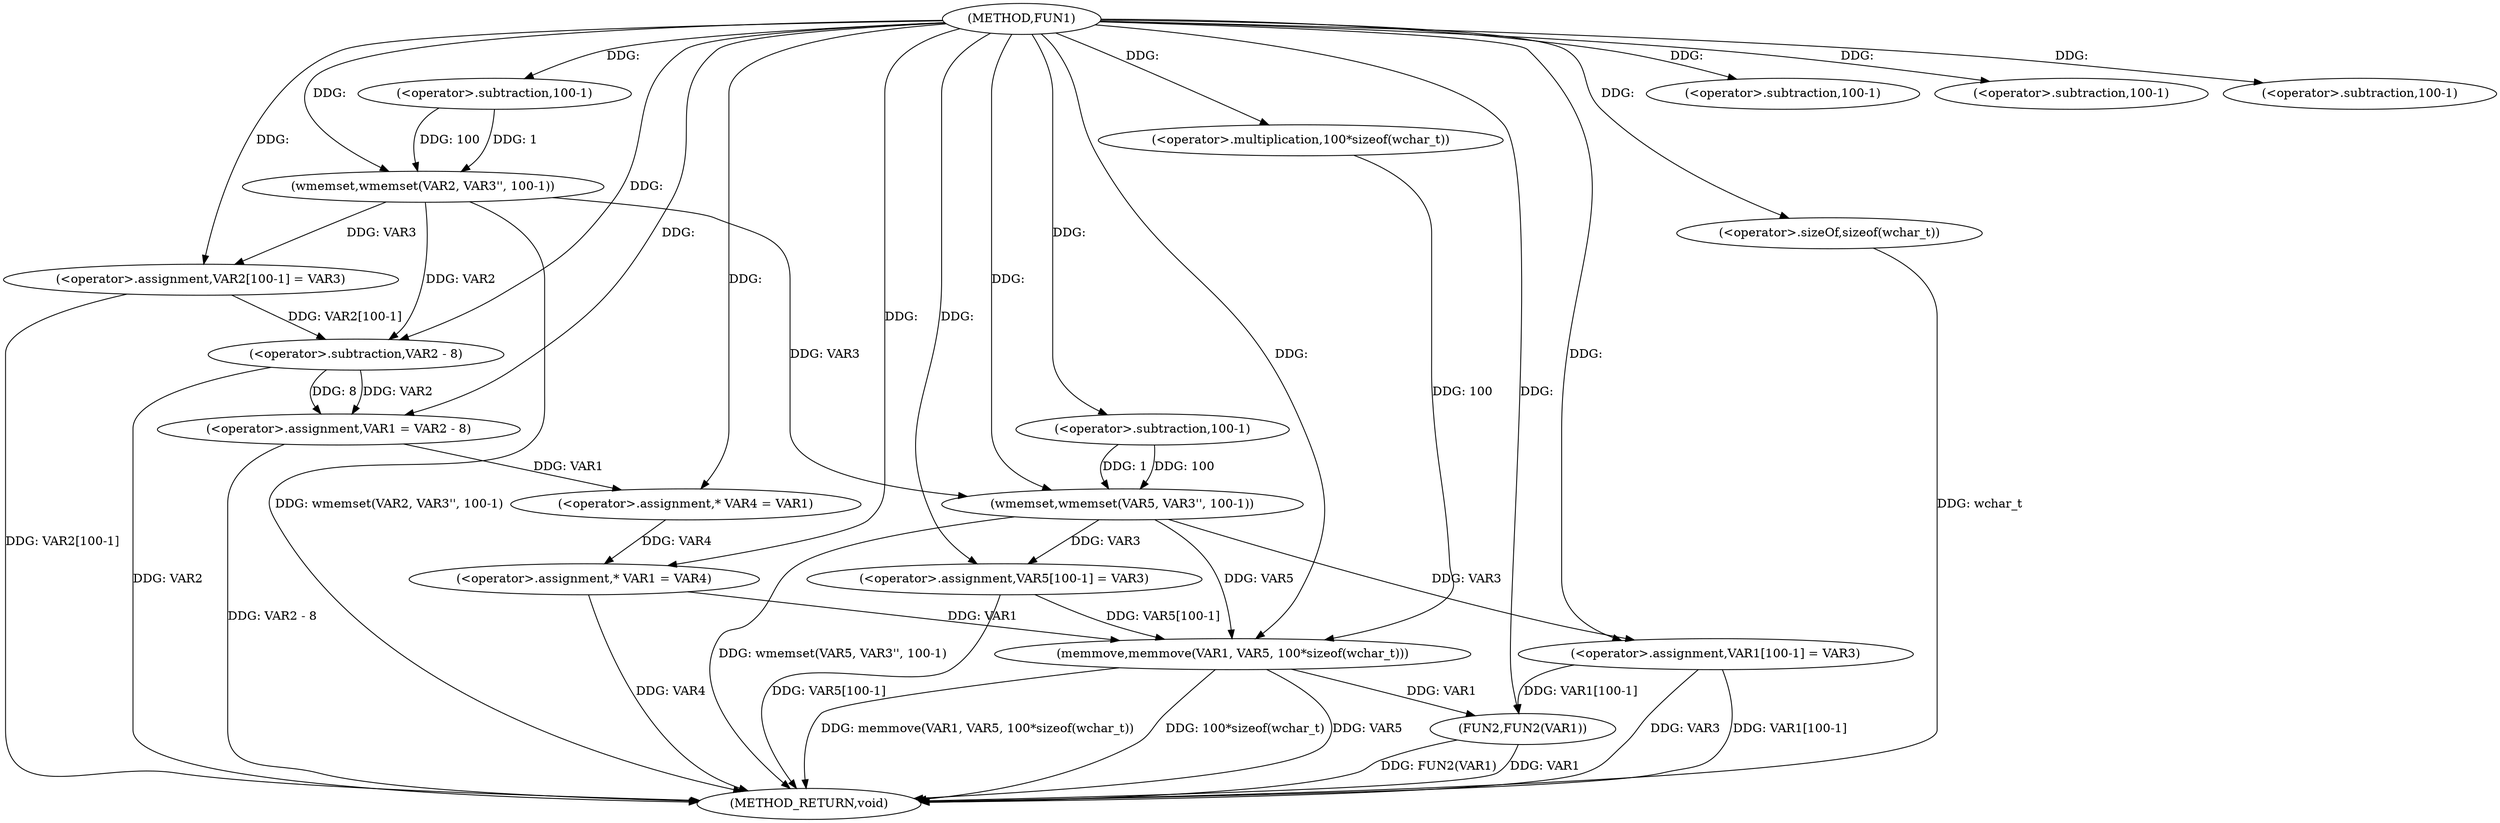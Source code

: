 digraph FUN1 {  
"1000100" [label = "(METHOD,FUN1)" ]
"1000162" [label = "(METHOD_RETURN,void)" ]
"1000104" [label = "(wmemset,wmemset(VAR2, VAR3'', 100-1))" ]
"1000107" [label = "(<operator>.subtraction,100-1)" ]
"1000110" [label = "(<operator>.assignment,VAR2[100-1] = VAR3)" ]
"1000113" [label = "(<operator>.subtraction,100-1)" ]
"1000117" [label = "(<operator>.assignment,VAR1 = VAR2 - 8)" ]
"1000119" [label = "(<operator>.subtraction,VAR2 - 8)" ]
"1000124" [label = "(<operator>.assignment,* VAR4 = VAR1)" ]
"1000128" [label = "(<operator>.assignment,* VAR1 = VAR4)" ]
"1000133" [label = "(wmemset,wmemset(VAR5, VAR3'', 100-1))" ]
"1000136" [label = "(<operator>.subtraction,100-1)" ]
"1000139" [label = "(<operator>.assignment,VAR5[100-1] = VAR3)" ]
"1000142" [label = "(<operator>.subtraction,100-1)" ]
"1000146" [label = "(memmove,memmove(VAR1, VAR5, 100*sizeof(wchar_t)))" ]
"1000149" [label = "(<operator>.multiplication,100*sizeof(wchar_t))" ]
"1000151" [label = "(<operator>.sizeOf,sizeof(wchar_t))" ]
"1000153" [label = "(<operator>.assignment,VAR1[100-1] = VAR3)" ]
"1000156" [label = "(<operator>.subtraction,100-1)" ]
"1000160" [label = "(FUN2,FUN2(VAR1))" ]
  "1000128" -> "1000162"  [ label = "DDG: VAR4"] 
  "1000104" -> "1000162"  [ label = "DDG: wmemset(VAR2, VAR3'', 100-1)"] 
  "1000160" -> "1000162"  [ label = "DDG: FUN2(VAR1)"] 
  "1000133" -> "1000162"  [ label = "DDG: wmemset(VAR5, VAR3'', 100-1)"] 
  "1000153" -> "1000162"  [ label = "DDG: VAR1[100-1]"] 
  "1000117" -> "1000162"  [ label = "DDG: VAR2 - 8"] 
  "1000146" -> "1000162"  [ label = "DDG: memmove(VAR1, VAR5, 100*sizeof(wchar_t))"] 
  "1000153" -> "1000162"  [ label = "DDG: VAR3"] 
  "1000139" -> "1000162"  [ label = "DDG: VAR5[100-1]"] 
  "1000151" -> "1000162"  [ label = "DDG: wchar_t"] 
  "1000146" -> "1000162"  [ label = "DDG: 100*sizeof(wchar_t)"] 
  "1000146" -> "1000162"  [ label = "DDG: VAR5"] 
  "1000119" -> "1000162"  [ label = "DDG: VAR2"] 
  "1000110" -> "1000162"  [ label = "DDG: VAR2[100-1]"] 
  "1000160" -> "1000162"  [ label = "DDG: VAR1"] 
  "1000100" -> "1000104"  [ label = "DDG: "] 
  "1000107" -> "1000104"  [ label = "DDG: 100"] 
  "1000107" -> "1000104"  [ label = "DDG: 1"] 
  "1000100" -> "1000107"  [ label = "DDG: "] 
  "1000104" -> "1000110"  [ label = "DDG: VAR3"] 
  "1000100" -> "1000110"  [ label = "DDG: "] 
  "1000100" -> "1000113"  [ label = "DDG: "] 
  "1000119" -> "1000117"  [ label = "DDG: VAR2"] 
  "1000119" -> "1000117"  [ label = "DDG: 8"] 
  "1000100" -> "1000117"  [ label = "DDG: "] 
  "1000104" -> "1000119"  [ label = "DDG: VAR2"] 
  "1000110" -> "1000119"  [ label = "DDG: VAR2[100-1]"] 
  "1000100" -> "1000119"  [ label = "DDG: "] 
  "1000117" -> "1000124"  [ label = "DDG: VAR1"] 
  "1000100" -> "1000124"  [ label = "DDG: "] 
  "1000124" -> "1000128"  [ label = "DDG: VAR4"] 
  "1000100" -> "1000128"  [ label = "DDG: "] 
  "1000100" -> "1000133"  [ label = "DDG: "] 
  "1000104" -> "1000133"  [ label = "DDG: VAR3"] 
  "1000136" -> "1000133"  [ label = "DDG: 100"] 
  "1000136" -> "1000133"  [ label = "DDG: 1"] 
  "1000100" -> "1000136"  [ label = "DDG: "] 
  "1000133" -> "1000139"  [ label = "DDG: VAR3"] 
  "1000100" -> "1000139"  [ label = "DDG: "] 
  "1000100" -> "1000142"  [ label = "DDG: "] 
  "1000128" -> "1000146"  [ label = "DDG: VAR1"] 
  "1000100" -> "1000146"  [ label = "DDG: "] 
  "1000139" -> "1000146"  [ label = "DDG: VAR5[100-1]"] 
  "1000133" -> "1000146"  [ label = "DDG: VAR5"] 
  "1000149" -> "1000146"  [ label = "DDG: 100"] 
  "1000100" -> "1000149"  [ label = "DDG: "] 
  "1000100" -> "1000151"  [ label = "DDG: "] 
  "1000100" -> "1000153"  [ label = "DDG: "] 
  "1000133" -> "1000153"  [ label = "DDG: VAR3"] 
  "1000100" -> "1000156"  [ label = "DDG: "] 
  "1000153" -> "1000160"  [ label = "DDG: VAR1[100-1]"] 
  "1000146" -> "1000160"  [ label = "DDG: VAR1"] 
  "1000100" -> "1000160"  [ label = "DDG: "] 
}
